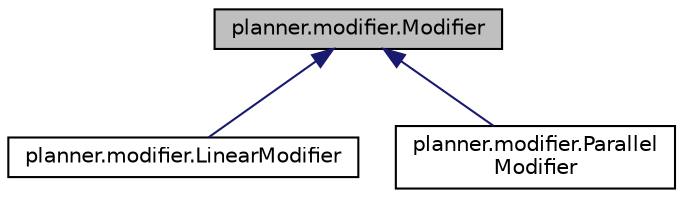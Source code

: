 digraph "planner.modifier.Modifier"
{
  edge [fontname="Helvetica",fontsize="10",labelfontname="Helvetica",labelfontsize="10"];
  node [fontname="Helvetica",fontsize="10",shape=record];
  Node1 [label="planner.modifier.Modifier",height=0.2,width=0.4,color="black", fillcolor="grey75", style="filled", fontcolor="black"];
  Node1 -> Node2 [dir="back",color="midnightblue",fontsize="10",style="solid",fontname="Helvetica"];
  Node2 [label="planner.modifier.LinearModifier",height=0.2,width=0.4,color="black", fillcolor="white", style="filled",URL="$classplanner_1_1modifier_1_1LinearModifier.html"];
  Node1 -> Node3 [dir="back",color="midnightblue",fontsize="10",style="solid",fontname="Helvetica"];
  Node3 [label="planner.modifier.Parallel\lModifier",height=0.2,width=0.4,color="black", fillcolor="white", style="filled",URL="$classplanner_1_1modifier_1_1ParallelModifier.html"];
}
